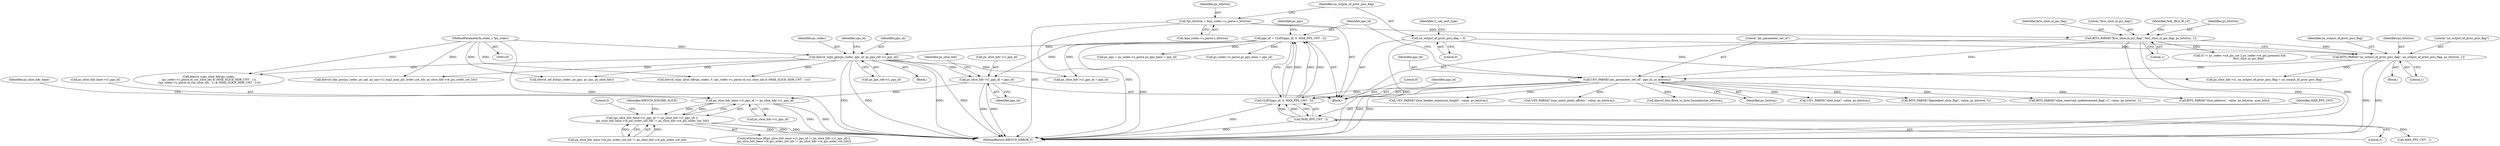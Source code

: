 digraph "0_Android_7c9be319a279654e55a6d757265f88c61a16a4d5@pointer" {
"1000512" [label="(Call,ps_slice_hdr->i1_pps_id = pps_id)"];
"1000269" [label="(Call,ihevcd_copy_pps(ps_codec, pps_id, ps_pps_ref->i1_pps_id))"];
"1000130" [label="(MethodParameterIn,codec_t *ps_codec)"];
"1000218" [label="(Call,pps_id = CLIP3(pps_id, 0, MAX_PPS_CNT - 2))"];
"1000220" [label="(Call,CLIP3(pps_id, 0, MAX_PPS_CNT - 2))"];
"1000214" [label="(Call,UEV_PARSE(\"pic_parameter_set_id\", pps_id, ps_bitstrm))"];
"1000209" [label="(Call,BITS_PARSE(\"no_output_of_prior_pics_flag\", no_output_of_prior_pics_flag, ps_bitstrm, 1))"];
"1000160" [label="(Call,no_output_of_prior_pics_flag = 0)"];
"1000195" [label="(Call,BITS_PARSE(\"first_slice_in_pic_flag\", first_slice_in_pic_flag, ps_bitstrm, 1))"];
"1000148" [label="(Call,*ps_bitstrm = &ps_codec->s_parse.s_bitstrm)"];
"1000223" [label="(Call,MAX_PPS_CNT - 2)"];
"1001650" [label="(Call,ps_slice_hdr_base->i1_pps_id != ps_slice_hdr->i1_pps_id)"];
"1001649" [label="(Call,(ps_slice_hdr_base->i1_pps_id != ps_slice_hdr->i1_pps_id) ||\n (ps_slice_hdr_base->i4_pic_order_cnt_lsb != ps_slice_hdr->i4_pic_order_cnt_lsb))"];
"1000222" [label="(Literal,0)"];
"1000444" [label="(Call,ihevcd_copy_slice_hdr(ps_codec,\n (ps_codec->s_parse.i4_cur_slice_idx & (MAX_SLICE_HDR_CNT - 1)),\n ((ps_codec->s_parse.i4_cur_slice_idx - 1) & (MAX_SLICE_HDR_CNT - 1))))"];
"1001650" [label="(Call,ps_slice_hdr_base->i1_pps_id != ps_slice_hdr->i1_pps_id)"];
"1000269" [label="(Call,ihevcd_copy_pps(ps_codec, pps_id, ps_pps_ref->i1_pps_id))"];
"1000241" [label="(Block,)"];
"1000534" [label="(Call,BITS_PARSE(\"slice_address\", value, ps_bitstrm, num_bits))"];
"1001654" [label="(Call,ps_slice_hdr->i1_pps_id)"];
"1000512" [label="(Call,ps_slice_hdr->i1_pps_id = pps_id)"];
"1001666" [label="(Identifier,IHEVCD_IGNORE_SLICE)"];
"1000483" [label="(Call,ps_slice_hdr->i1_pps_id = pps_id)"];
"1001878" [label="(Call,UEV_PARSE(\"num_entry_point_offsets\", value, ps_bitstrm))"];
"1000212" [label="(Identifier,ps_bitstrm)"];
"1000148" [label="(Call,*ps_bitstrm = &ps_codec->s_parse.s_bitstrm)"];
"1000213" [label="(Literal,1)"];
"1001678" [label="(Call,ihevcd_calc_poc(ps_codec, ps_nal, ps_sps->i1_log2_max_pic_order_cnt_lsb, ps_slice_hdr->i4_pic_order_cnt_lsb))"];
"1000219" [label="(Identifier,pps_id)"];
"1002011" [label="(Call,ihevcd_bits_flush_to_byte_boundary(ps_bitstrm))"];
"1000199" [label="(Literal,1)"];
"1001669" [label="(Literal,0)"];
"1000218" [label="(Call,pps_id = CLIP3(pps_id, 0, MAX_PPS_CNT - 2))"];
"1000272" [label="(Call,ps_pps_ref->i1_pps_id)"];
"1001659" [label="(Identifier,ps_slice_hdr_base)"];
"1001657" [label="(Call,ps_slice_hdr_base->i4_pic_order_cnt_lsb != ps_slice_hdr->i4_pic_order_cnt_lsb)"];
"1000221" [label="(Identifier,pps_id)"];
"1000214" [label="(Call,UEV_PARSE(\"pic_parameter_set_id\", pps_id, ps_bitstrm))"];
"1000598" [label="(Call,UEV_PARSE(\"slice_type\", value, ps_bitstrm))"];
"1000226" [label="(Call,ps_pps = ps_codec->s_parse.ps_pps_base + pps_id)"];
"1000223" [label="(Call,MAX_PPS_CNT - 2)"];
"1002524" [label="(Call,ihevcd_copy_slice_hdr(ps_codec, 0, (ps_codec->s_parse.i4_cur_slice_idx & (MAX_SLICE_HDR_CNT - 1))))"];
"1000520" [label="(Identifier,ps_slice_hdr)"];
"1000228" [label="(Call,ps_codec->s_parse.ps_pps_base + pps_id)"];
"1000208" [label="(Block,)"];
"1000196" [label="(Literal,\"first_slice_in_pic_flag\")"];
"1000270" [label="(Identifier,ps_codec)"];
"1000162" [label="(Literal,0)"];
"1001649" [label="(Call,(ps_slice_hdr_base->i1_pps_id != ps_slice_hdr->i1_pps_id) ||\n (ps_slice_hdr_base->i4_pic_order_cnt_lsb != ps_slice_hdr->i4_pic_order_cnt_lsb))"];
"1000276" [label="(Identifier,sps_id)"];
"1000225" [label="(Literal,2)"];
"1000217" [label="(Identifier,ps_bitstrm)"];
"1000513" [label="(Call,ps_slice_hdr->i1_pps_id)"];
"1000227" [label="(Identifier,ps_pps)"];
"1000210" [label="(Literal,\"no_output_of_prior_pics_flag\")"];
"1000271" [label="(Identifier,pps_id)"];
"1000203" [label="(Identifier,NAL_BLA_W_LP)"];
"1000165" [label="(Identifier,i1_nal_unit_type)"];
"1000516" [label="(Identifier,pps_id)"];
"1002661" [label="(MethodReturn,IHEVCD_ERROR_T)"];
"1000215" [label="(Literal,\"pic_parameter_set_id\")"];
"1000195" [label="(Call,BITS_PARSE(\"first_slice_in_pic_flag\", first_slice_in_pic_flag, ps_bitstrm, 1))"];
"1000211" [label="(Identifier,no_output_of_prior_pics_flag)"];
"1000290" [label="(Call,(0 != ps_codec->u4_pic_cnt || ps_codec->i4_pic_present) &&\n                    first_slice_in_pic_flag)"];
"1000264" [label="(Call,MAX_PPS_CNT - 1)"];
"1001648" [label="(ControlStructure,if((ps_slice_hdr_base->i1_pps_id != ps_slice_hdr->i1_pps_id) ||\n (ps_slice_hdr_base->i4_pic_order_cnt_lsb != ps_slice_hdr->i4_pic_order_cnt_lsb)))"];
"1000161" [label="(Identifier,no_output_of_prior_pics_flag)"];
"1000507" [label="(Call,ps_slice_hdr->i1_no_output_of_prior_pics_flag = no_output_of_prior_pics_flag)"];
"1000428" [label="(Call,BITS_PARSE(\"dependent_slice_flag\", value, ps_bitstrm, 1))"];
"1000150" [label="(Call,&ps_codec->s_parse.s_bitstrm)"];
"1000593" [label="(Call,BITS_PARSE(\"slice_reserved_undetermined_flag[ i ]\", value, ps_bitstrm, 1))"];
"1000224" [label="(Identifier,MAX_PPS_CNT)"];
"1000198" [label="(Identifier,ps_bitstrm)"];
"1000132" [label="(Block,)"];
"1000220" [label="(Call,CLIP3(pps_id, 0, MAX_PPS_CNT - 2))"];
"1000160" [label="(Call,no_output_of_prior_pics_flag = 0)"];
"1000130" [label="(MethodParameterIn,codec_t *ps_codec)"];
"1000216" [label="(Identifier,pps_id)"];
"1000149" [label="(Identifier,ps_bitstrm)"];
"1000197" [label="(Identifier,first_slice_in_pic_flag)"];
"1001651" [label="(Call,ps_slice_hdr_base->i1_pps_id)"];
"1002207" [label="(Call,ihevcd_ref_list(ps_codec, ps_pps, ps_sps, ps_slice_hdr))"];
"1000209" [label="(Call,BITS_PARSE(\"no_output_of_prior_pics_flag\", no_output_of_prior_pics_flag, ps_bitstrm, 1))"];
"1001985" [label="(Call,UEV_PARSE(\"slice_header_extension_length\", value, ps_bitstrm))"];
"1000512" -> "1000132"  [label="AST: "];
"1000512" -> "1000516"  [label="CFG: "];
"1000513" -> "1000512"  [label="AST: "];
"1000516" -> "1000512"  [label="AST: "];
"1000520" -> "1000512"  [label="CFG: "];
"1000512" -> "1002661"  [label="DDG: "];
"1000512" -> "1002661"  [label="DDG: "];
"1000269" -> "1000512"  [label="DDG: "];
"1000218" -> "1000512"  [label="DDG: "];
"1000512" -> "1001650"  [label="DDG: "];
"1000269" -> "1000241"  [label="AST: "];
"1000269" -> "1000272"  [label="CFG: "];
"1000270" -> "1000269"  [label="AST: "];
"1000271" -> "1000269"  [label="AST: "];
"1000272" -> "1000269"  [label="AST: "];
"1000276" -> "1000269"  [label="CFG: "];
"1000269" -> "1002661"  [label="DDG: "];
"1000269" -> "1002661"  [label="DDG: "];
"1000269" -> "1002661"  [label="DDG: "];
"1000269" -> "1002661"  [label="DDG: "];
"1000130" -> "1000269"  [label="DDG: "];
"1000218" -> "1000269"  [label="DDG: "];
"1000269" -> "1000444"  [label="DDG: "];
"1000269" -> "1000483"  [label="DDG: "];
"1000269" -> "1001678"  [label="DDG: "];
"1000269" -> "1002207"  [label="DDG: "];
"1000269" -> "1002524"  [label="DDG: "];
"1000130" -> "1000129"  [label="AST: "];
"1000130" -> "1002661"  [label="DDG: "];
"1000130" -> "1000444"  [label="DDG: "];
"1000130" -> "1001678"  [label="DDG: "];
"1000130" -> "1002207"  [label="DDG: "];
"1000130" -> "1002524"  [label="DDG: "];
"1000218" -> "1000132"  [label="AST: "];
"1000218" -> "1000220"  [label="CFG: "];
"1000219" -> "1000218"  [label="AST: "];
"1000220" -> "1000218"  [label="AST: "];
"1000227" -> "1000218"  [label="CFG: "];
"1000218" -> "1002661"  [label="DDG: "];
"1000220" -> "1000218"  [label="DDG: "];
"1000220" -> "1000218"  [label="DDG: "];
"1000220" -> "1000218"  [label="DDG: "];
"1000218" -> "1000226"  [label="DDG: "];
"1000218" -> "1000228"  [label="DDG: "];
"1000218" -> "1000483"  [label="DDG: "];
"1000220" -> "1000223"  [label="CFG: "];
"1000221" -> "1000220"  [label="AST: "];
"1000222" -> "1000220"  [label="AST: "];
"1000223" -> "1000220"  [label="AST: "];
"1000220" -> "1002661"  [label="DDG: "];
"1000214" -> "1000220"  [label="DDG: "];
"1000223" -> "1000220"  [label="DDG: "];
"1000223" -> "1000220"  [label="DDG: "];
"1000214" -> "1000132"  [label="AST: "];
"1000214" -> "1000217"  [label="CFG: "];
"1000215" -> "1000214"  [label="AST: "];
"1000216" -> "1000214"  [label="AST: "];
"1000217" -> "1000214"  [label="AST: "];
"1000219" -> "1000214"  [label="CFG: "];
"1000214" -> "1002661"  [label="DDG: "];
"1000214" -> "1002661"  [label="DDG: "];
"1000209" -> "1000214"  [label="DDG: "];
"1000195" -> "1000214"  [label="DDG: "];
"1000214" -> "1000428"  [label="DDG: "];
"1000214" -> "1000534"  [label="DDG: "];
"1000214" -> "1000593"  [label="DDG: "];
"1000214" -> "1000598"  [label="DDG: "];
"1000214" -> "1001878"  [label="DDG: "];
"1000214" -> "1001985"  [label="DDG: "];
"1000214" -> "1002011"  [label="DDG: "];
"1000209" -> "1000208"  [label="AST: "];
"1000209" -> "1000213"  [label="CFG: "];
"1000210" -> "1000209"  [label="AST: "];
"1000211" -> "1000209"  [label="AST: "];
"1000212" -> "1000209"  [label="AST: "];
"1000213" -> "1000209"  [label="AST: "];
"1000215" -> "1000209"  [label="CFG: "];
"1000209" -> "1002661"  [label="DDG: "];
"1000209" -> "1002661"  [label="DDG: "];
"1000160" -> "1000209"  [label="DDG: "];
"1000195" -> "1000209"  [label="DDG: "];
"1000209" -> "1000507"  [label="DDG: "];
"1000160" -> "1000132"  [label="AST: "];
"1000160" -> "1000162"  [label="CFG: "];
"1000161" -> "1000160"  [label="AST: "];
"1000162" -> "1000160"  [label="AST: "];
"1000165" -> "1000160"  [label="CFG: "];
"1000160" -> "1002661"  [label="DDG: "];
"1000160" -> "1000507"  [label="DDG: "];
"1000195" -> "1000132"  [label="AST: "];
"1000195" -> "1000199"  [label="CFG: "];
"1000196" -> "1000195"  [label="AST: "];
"1000197" -> "1000195"  [label="AST: "];
"1000198" -> "1000195"  [label="AST: "];
"1000199" -> "1000195"  [label="AST: "];
"1000203" -> "1000195"  [label="CFG: "];
"1000195" -> "1002661"  [label="DDG: "];
"1000195" -> "1002661"  [label="DDG: "];
"1000148" -> "1000195"  [label="DDG: "];
"1000195" -> "1000290"  [label="DDG: "];
"1000148" -> "1000132"  [label="AST: "];
"1000148" -> "1000150"  [label="CFG: "];
"1000149" -> "1000148"  [label="AST: "];
"1000150" -> "1000148"  [label="AST: "];
"1000161" -> "1000148"  [label="CFG: "];
"1000148" -> "1002661"  [label="DDG: "];
"1000148" -> "1002661"  [label="DDG: "];
"1000223" -> "1000225"  [label="CFG: "];
"1000224" -> "1000223"  [label="AST: "];
"1000225" -> "1000223"  [label="AST: "];
"1000223" -> "1002661"  [label="DDG: "];
"1000223" -> "1000264"  [label="DDG: "];
"1001650" -> "1001649"  [label="AST: "];
"1001650" -> "1001654"  [label="CFG: "];
"1001651" -> "1001650"  [label="AST: "];
"1001654" -> "1001650"  [label="AST: "];
"1001659" -> "1001650"  [label="CFG: "];
"1001649" -> "1001650"  [label="CFG: "];
"1001650" -> "1002661"  [label="DDG: "];
"1001650" -> "1002661"  [label="DDG: "];
"1001650" -> "1001649"  [label="DDG: "];
"1001650" -> "1001649"  [label="DDG: "];
"1001649" -> "1001648"  [label="AST: "];
"1001649" -> "1001657"  [label="CFG: "];
"1001657" -> "1001649"  [label="AST: "];
"1001666" -> "1001649"  [label="CFG: "];
"1001669" -> "1001649"  [label="CFG: "];
"1001649" -> "1002661"  [label="DDG: "];
"1001649" -> "1002661"  [label="DDG: "];
"1001649" -> "1002661"  [label="DDG: "];
"1001657" -> "1001649"  [label="DDG: "];
"1001657" -> "1001649"  [label="DDG: "];
}
